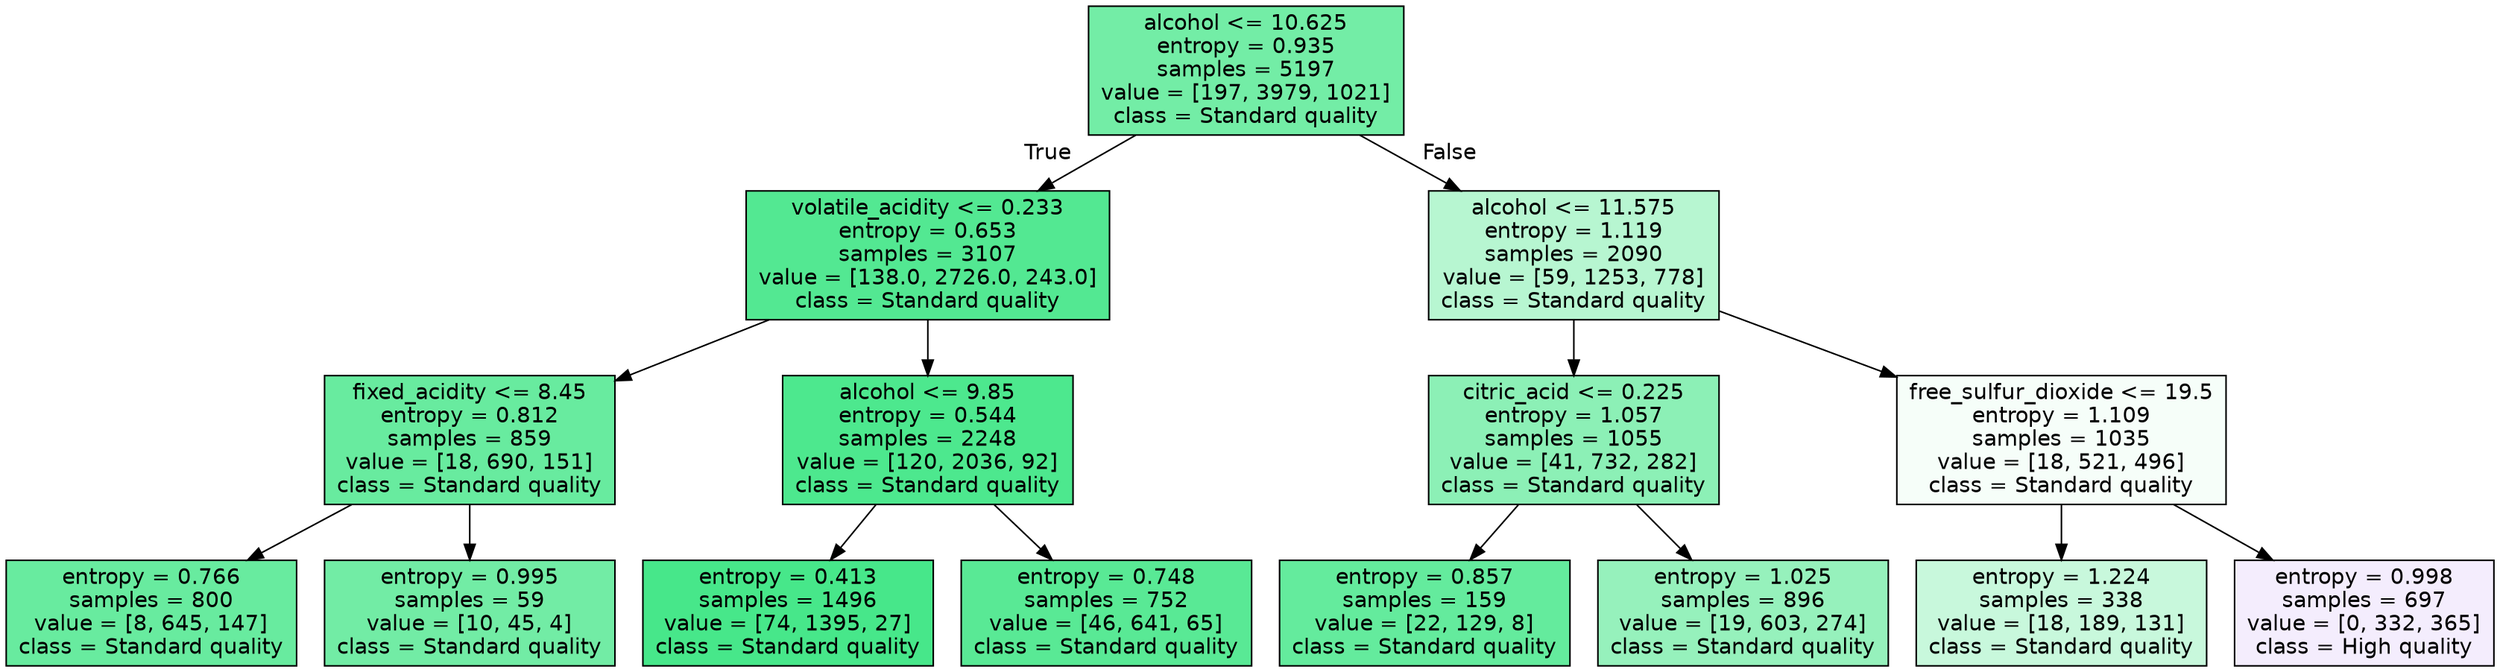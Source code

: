 digraph Tree {
node [shape=box, style="filled", color="black", fontname="helvetica"] ;
edge [fontname="helvetica"] ;
0 [label="alcohol <= 10.625\nentropy = 0.935\nsamples = 5197\nvalue = [197, 3979, 1021]\nclass = Standard quality", fillcolor="#73eda6"] ;
1 [label="volatile_acidity <= 0.233\nentropy = 0.653\nsamples = 3107\nvalue = [138.0, 2726.0, 243.0]\nclass = Standard quality", fillcolor="#53e892"] ;
0 -> 1 [labeldistance=2.5, labelangle=45, headlabel="True"] ;
2 [label="fixed_acidity <= 8.45\nentropy = 0.812\nsamples = 859\nvalue = [18, 690, 151]\nclass = Standard quality", fillcolor="#68eb9f"] ;
1 -> 2 ;
3 [label="entropy = 0.766\nsamples = 800\nvalue = [8, 645, 147]\nclass = Standard quality", fillcolor="#68eb9f"] ;
2 -> 3 ;
4 [label="entropy = 0.995\nsamples = 59\nvalue = [10, 45, 4]\nclass = Standard quality", fillcolor="#72eca5"] ;
2 -> 4 ;
5 [label="alcohol <= 9.85\nentropy = 0.544\nsamples = 2248\nvalue = [120, 2036, 92]\nclass = Standard quality", fillcolor="#4de88e"] ;
1 -> 5 ;
6 [label="entropy = 0.413\nsamples = 1496\nvalue = [74, 1395, 27]\nclass = Standard quality", fillcolor="#47e78a"] ;
5 -> 6 ;
7 [label="entropy = 0.748\nsamples = 752\nvalue = [46, 641, 65]\nclass = Standard quality", fillcolor="#59e995"] ;
5 -> 7 ;
8 [label="alcohol <= 11.575\nentropy = 1.119\nsamples = 2090\nvalue = [59, 1253, 778]\nclass = Standard quality", fillcolor="#b7f6d1"] ;
0 -> 8 [labeldistance=2.5, labelangle=-45, headlabel="False"] ;
9 [label="citric_acid <= 0.225\nentropy = 1.057\nsamples = 1055\nvalue = [41, 732, 282]\nclass = Standard quality", fillcolor="#8cf0b6"] ;
8 -> 9 ;
10 [label="entropy = 0.857\nsamples = 159\nvalue = [22, 129, 8]\nclass = Standard quality", fillcolor="#64eb9d"] ;
9 -> 10 ;
11 [label="entropy = 1.025\nsamples = 896\nvalue = [19, 603, 274]\nclass = Standard quality", fillcolor="#96f1bc"] ;
9 -> 11 ;
12 [label="free_sulfur_dioxide <= 19.5\nentropy = 1.109\nsamples = 1035\nvalue = [18, 521, 496]\nclass = Standard quality", fillcolor="#f6fef9"] ;
8 -> 12 ;
13 [label="entropy = 1.224\nsamples = 338\nvalue = [18, 189, 131]\nclass = Standard quality", fillcolor="#c8f8dc"] ;
12 -> 13 ;
14 [label="entropy = 0.998\nsamples = 697\nvalue = [0, 332, 365]\nclass = High quality", fillcolor="#f4edfd"] ;
12 -> 14 ;
}